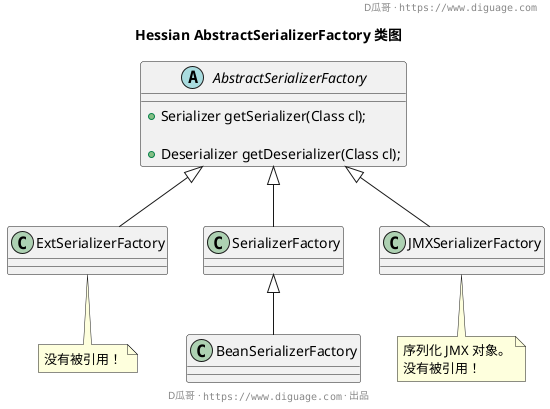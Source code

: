 @startuml
header D瓜哥 · ""https://www.diguage.com""

title **Hessian AbstractSerializerFactory 类图**

abstract class AbstractSerializerFactory {
  + Serializer getSerializer(Class cl);

  + Deserializer getDeserializer(Class cl);
}

class ExtSerializerFactory extends AbstractSerializerFactory

note bottom of ExtSerializerFactory : 没有被引用！

class SerializerFactory extends AbstractSerializerFactory

class BeanSerializerFactory extends SerializerFactory

class JMXSerializerFactory extends AbstractSerializerFactory

note bottom of JMXSerializerFactory : 序列化 JMX 对象。\n没有被引用！

footer D瓜哥 · ""https://www.diguage.com"" · 出品
@enduml